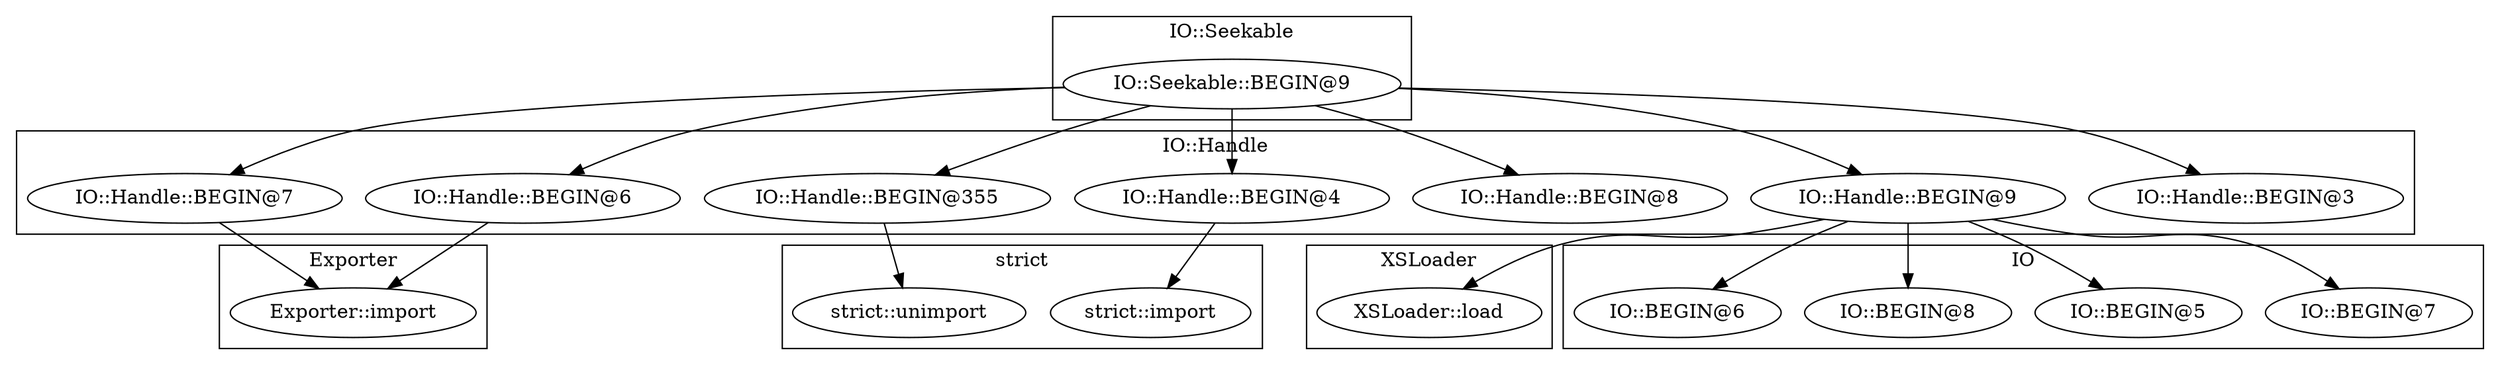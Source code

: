 digraph {
graph [overlap=false]
subgraph cluster_strict {
	label="strict";
	"strict::import";
	"strict::unimport";
}
subgraph cluster_XSLoader {
	label="XSLoader";
	"XSLoader::load";
}
subgraph cluster_IO_Handle {
	label="IO::Handle";
	"IO::Handle::BEGIN@3";
	"IO::Handle::BEGIN@6";
	"IO::Handle::BEGIN@8";
	"IO::Handle::BEGIN@7";
	"IO::Handle::BEGIN@4";
	"IO::Handle::BEGIN@355";
	"IO::Handle::BEGIN@9";
}
subgraph cluster_Exporter {
	label="Exporter";
	"Exporter::import";
}
subgraph cluster_IO_Seekable {
	label="IO::Seekable";
	"IO::Seekable::BEGIN@9";
}
subgraph cluster_IO {
	label="IO";
	"IO::BEGIN@7";
	"IO::BEGIN@5";
	"IO::BEGIN@8";
	"IO::BEGIN@6";
}
"IO::Handle::BEGIN@9" -> "IO::BEGIN@7";
"IO::Seekable::BEGIN@9" -> "IO::Handle::BEGIN@8";
"IO::Seekable::BEGIN@9" -> "IO::Handle::BEGIN@4";
"IO::Handle::BEGIN@7" -> "Exporter::import";
"IO::Handle::BEGIN@6" -> "Exporter::import";
"IO::Handle::BEGIN@355" -> "strict::unimport";
"IO::Handle::BEGIN@9" -> "IO::BEGIN@6";
"IO::Seekable::BEGIN@9" -> "IO::Handle::BEGIN@9";
"IO::Seekable::BEGIN@9" -> "IO::Handle::BEGIN@7";
"IO::Seekable::BEGIN@9" -> "IO::Handle::BEGIN@3";
"IO::Seekable::BEGIN@9" -> "IO::Handle::BEGIN@355";
"IO::Handle::BEGIN@9" -> "IO::BEGIN@8";
"IO::Seekable::BEGIN@9" -> "IO::Handle::BEGIN@6";
"IO::Handle::BEGIN@9" -> "IO::BEGIN@5";
"IO::Handle::BEGIN@9" -> "XSLoader::load";
"IO::Handle::BEGIN@4" -> "strict::import";
}
